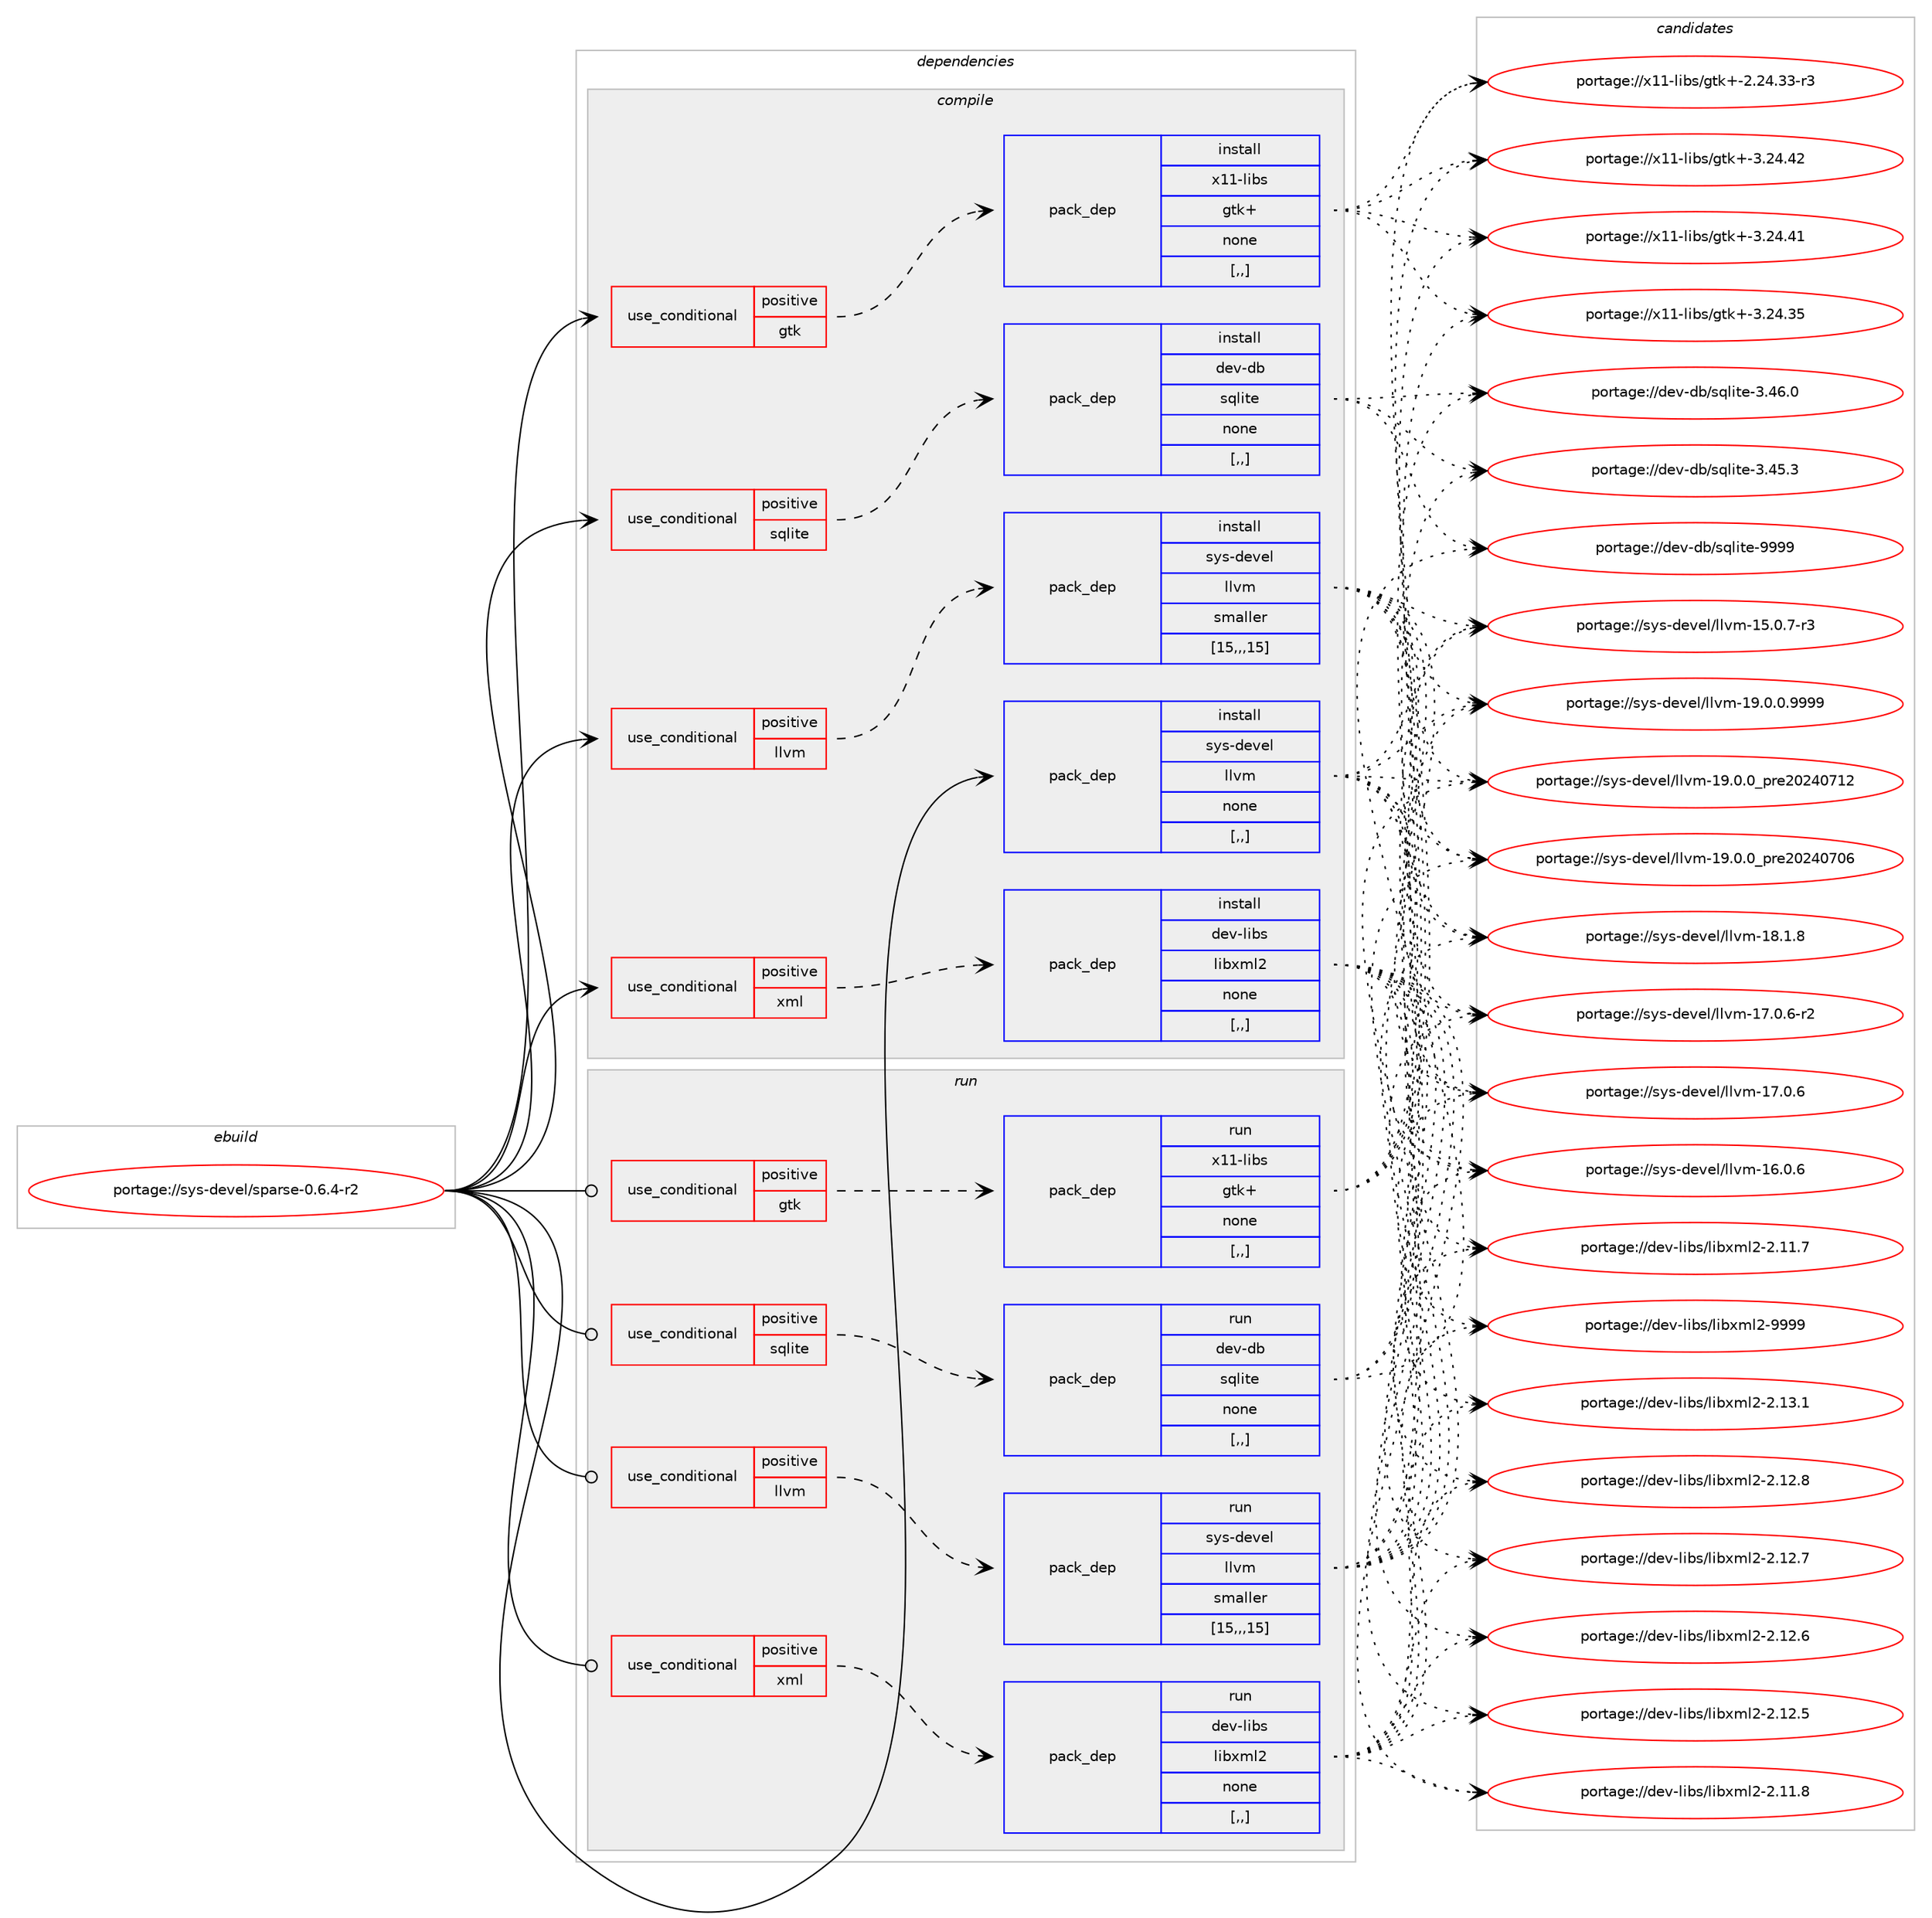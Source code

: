 digraph prolog {

# *************
# Graph options
# *************

newrank=true;
concentrate=true;
compound=true;
graph [rankdir=LR,fontname=Helvetica,fontsize=10,ranksep=1.5];#, ranksep=2.5, nodesep=0.2];
edge  [arrowhead=vee];
node  [fontname=Helvetica,fontsize=10];

# **********
# The ebuild
# **********

subgraph cluster_leftcol {
color=gray;
label=<<i>ebuild</i>>;
id [label="portage://sys-devel/sparse-0.6.4-r2", color=red, width=4, href="../sys-devel/sparse-0.6.4-r2.svg"];
}

# ****************
# The dependencies
# ****************

subgraph cluster_midcol {
color=gray;
label=<<i>dependencies</i>>;
subgraph cluster_compile {
fillcolor="#eeeeee";
style=filled;
label=<<i>compile</i>>;
subgraph cond115139 {
dependency432629 [label=<<TABLE BORDER="0" CELLBORDER="1" CELLSPACING="0" CELLPADDING="4"><TR><TD ROWSPAN="3" CELLPADDING="10">use_conditional</TD></TR><TR><TD>positive</TD></TR><TR><TD>gtk</TD></TR></TABLE>>, shape=none, color=red];
subgraph pack314509 {
dependency432630 [label=<<TABLE BORDER="0" CELLBORDER="1" CELLSPACING="0" CELLPADDING="4" WIDTH="220"><TR><TD ROWSPAN="6" CELLPADDING="30">pack_dep</TD></TR><TR><TD WIDTH="110">install</TD></TR><TR><TD>x11-libs</TD></TR><TR><TD>gtk+</TD></TR><TR><TD>none</TD></TR><TR><TD>[,,]</TD></TR></TABLE>>, shape=none, color=blue];
}
dependency432629:e -> dependency432630:w [weight=20,style="dashed",arrowhead="vee"];
}
id:e -> dependency432629:w [weight=20,style="solid",arrowhead="vee"];
subgraph cond115140 {
dependency432631 [label=<<TABLE BORDER="0" CELLBORDER="1" CELLSPACING="0" CELLPADDING="4"><TR><TD ROWSPAN="3" CELLPADDING="10">use_conditional</TD></TR><TR><TD>positive</TD></TR><TR><TD>llvm</TD></TR></TABLE>>, shape=none, color=red];
subgraph pack314510 {
dependency432632 [label=<<TABLE BORDER="0" CELLBORDER="1" CELLSPACING="0" CELLPADDING="4" WIDTH="220"><TR><TD ROWSPAN="6" CELLPADDING="30">pack_dep</TD></TR><TR><TD WIDTH="110">install</TD></TR><TR><TD>sys-devel</TD></TR><TR><TD>llvm</TD></TR><TR><TD>smaller</TD></TR><TR><TD>[15,,,15]</TD></TR></TABLE>>, shape=none, color=blue];
}
dependency432631:e -> dependency432632:w [weight=20,style="dashed",arrowhead="vee"];
}
id:e -> dependency432631:w [weight=20,style="solid",arrowhead="vee"];
subgraph cond115141 {
dependency432633 [label=<<TABLE BORDER="0" CELLBORDER="1" CELLSPACING="0" CELLPADDING="4"><TR><TD ROWSPAN="3" CELLPADDING="10">use_conditional</TD></TR><TR><TD>positive</TD></TR><TR><TD>sqlite</TD></TR></TABLE>>, shape=none, color=red];
subgraph pack314511 {
dependency432634 [label=<<TABLE BORDER="0" CELLBORDER="1" CELLSPACING="0" CELLPADDING="4" WIDTH="220"><TR><TD ROWSPAN="6" CELLPADDING="30">pack_dep</TD></TR><TR><TD WIDTH="110">install</TD></TR><TR><TD>dev-db</TD></TR><TR><TD>sqlite</TD></TR><TR><TD>none</TD></TR><TR><TD>[,,]</TD></TR></TABLE>>, shape=none, color=blue];
}
dependency432633:e -> dependency432634:w [weight=20,style="dashed",arrowhead="vee"];
}
id:e -> dependency432633:w [weight=20,style="solid",arrowhead="vee"];
subgraph cond115142 {
dependency432635 [label=<<TABLE BORDER="0" CELLBORDER="1" CELLSPACING="0" CELLPADDING="4"><TR><TD ROWSPAN="3" CELLPADDING="10">use_conditional</TD></TR><TR><TD>positive</TD></TR><TR><TD>xml</TD></TR></TABLE>>, shape=none, color=red];
subgraph pack314512 {
dependency432636 [label=<<TABLE BORDER="0" CELLBORDER="1" CELLSPACING="0" CELLPADDING="4" WIDTH="220"><TR><TD ROWSPAN="6" CELLPADDING="30">pack_dep</TD></TR><TR><TD WIDTH="110">install</TD></TR><TR><TD>dev-libs</TD></TR><TR><TD>libxml2</TD></TR><TR><TD>none</TD></TR><TR><TD>[,,]</TD></TR></TABLE>>, shape=none, color=blue];
}
dependency432635:e -> dependency432636:w [weight=20,style="dashed",arrowhead="vee"];
}
id:e -> dependency432635:w [weight=20,style="solid",arrowhead="vee"];
subgraph pack314513 {
dependency432637 [label=<<TABLE BORDER="0" CELLBORDER="1" CELLSPACING="0" CELLPADDING="4" WIDTH="220"><TR><TD ROWSPAN="6" CELLPADDING="30">pack_dep</TD></TR><TR><TD WIDTH="110">install</TD></TR><TR><TD>sys-devel</TD></TR><TR><TD>llvm</TD></TR><TR><TD>none</TD></TR><TR><TD>[,,]</TD></TR></TABLE>>, shape=none, color=blue];
}
id:e -> dependency432637:w [weight=20,style="solid",arrowhead="vee"];
}
subgraph cluster_compileandrun {
fillcolor="#eeeeee";
style=filled;
label=<<i>compile and run</i>>;
}
subgraph cluster_run {
fillcolor="#eeeeee";
style=filled;
label=<<i>run</i>>;
subgraph cond115143 {
dependency432638 [label=<<TABLE BORDER="0" CELLBORDER="1" CELLSPACING="0" CELLPADDING="4"><TR><TD ROWSPAN="3" CELLPADDING="10">use_conditional</TD></TR><TR><TD>positive</TD></TR><TR><TD>gtk</TD></TR></TABLE>>, shape=none, color=red];
subgraph pack314514 {
dependency432639 [label=<<TABLE BORDER="0" CELLBORDER="1" CELLSPACING="0" CELLPADDING="4" WIDTH="220"><TR><TD ROWSPAN="6" CELLPADDING="30">pack_dep</TD></TR><TR><TD WIDTH="110">run</TD></TR><TR><TD>x11-libs</TD></TR><TR><TD>gtk+</TD></TR><TR><TD>none</TD></TR><TR><TD>[,,]</TD></TR></TABLE>>, shape=none, color=blue];
}
dependency432638:e -> dependency432639:w [weight=20,style="dashed",arrowhead="vee"];
}
id:e -> dependency432638:w [weight=20,style="solid",arrowhead="odot"];
subgraph cond115144 {
dependency432640 [label=<<TABLE BORDER="0" CELLBORDER="1" CELLSPACING="0" CELLPADDING="4"><TR><TD ROWSPAN="3" CELLPADDING="10">use_conditional</TD></TR><TR><TD>positive</TD></TR><TR><TD>llvm</TD></TR></TABLE>>, shape=none, color=red];
subgraph pack314515 {
dependency432641 [label=<<TABLE BORDER="0" CELLBORDER="1" CELLSPACING="0" CELLPADDING="4" WIDTH="220"><TR><TD ROWSPAN="6" CELLPADDING="30">pack_dep</TD></TR><TR><TD WIDTH="110">run</TD></TR><TR><TD>sys-devel</TD></TR><TR><TD>llvm</TD></TR><TR><TD>smaller</TD></TR><TR><TD>[15,,,15]</TD></TR></TABLE>>, shape=none, color=blue];
}
dependency432640:e -> dependency432641:w [weight=20,style="dashed",arrowhead="vee"];
}
id:e -> dependency432640:w [weight=20,style="solid",arrowhead="odot"];
subgraph cond115145 {
dependency432642 [label=<<TABLE BORDER="0" CELLBORDER="1" CELLSPACING="0" CELLPADDING="4"><TR><TD ROWSPAN="3" CELLPADDING="10">use_conditional</TD></TR><TR><TD>positive</TD></TR><TR><TD>sqlite</TD></TR></TABLE>>, shape=none, color=red];
subgraph pack314516 {
dependency432643 [label=<<TABLE BORDER="0" CELLBORDER="1" CELLSPACING="0" CELLPADDING="4" WIDTH="220"><TR><TD ROWSPAN="6" CELLPADDING="30">pack_dep</TD></TR><TR><TD WIDTH="110">run</TD></TR><TR><TD>dev-db</TD></TR><TR><TD>sqlite</TD></TR><TR><TD>none</TD></TR><TR><TD>[,,]</TD></TR></TABLE>>, shape=none, color=blue];
}
dependency432642:e -> dependency432643:w [weight=20,style="dashed",arrowhead="vee"];
}
id:e -> dependency432642:w [weight=20,style="solid",arrowhead="odot"];
subgraph cond115146 {
dependency432644 [label=<<TABLE BORDER="0" CELLBORDER="1" CELLSPACING="0" CELLPADDING="4"><TR><TD ROWSPAN="3" CELLPADDING="10">use_conditional</TD></TR><TR><TD>positive</TD></TR><TR><TD>xml</TD></TR></TABLE>>, shape=none, color=red];
subgraph pack314517 {
dependency432645 [label=<<TABLE BORDER="0" CELLBORDER="1" CELLSPACING="0" CELLPADDING="4" WIDTH="220"><TR><TD ROWSPAN="6" CELLPADDING="30">pack_dep</TD></TR><TR><TD WIDTH="110">run</TD></TR><TR><TD>dev-libs</TD></TR><TR><TD>libxml2</TD></TR><TR><TD>none</TD></TR><TR><TD>[,,]</TD></TR></TABLE>>, shape=none, color=blue];
}
dependency432644:e -> dependency432645:w [weight=20,style="dashed",arrowhead="vee"];
}
id:e -> dependency432644:w [weight=20,style="solid",arrowhead="odot"];
}
}

# **************
# The candidates
# **************

subgraph cluster_choices {
rank=same;
color=gray;
label=<<i>candidates</i>>;

subgraph choice314509 {
color=black;
nodesep=1;
choice1204949451081059811547103116107434551465052465250 [label="portage://x11-libs/gtk+-3.24.42", color=red, width=4,href="../x11-libs/gtk+-3.24.42.svg"];
choice1204949451081059811547103116107434551465052465249 [label="portage://x11-libs/gtk+-3.24.41", color=red, width=4,href="../x11-libs/gtk+-3.24.41.svg"];
choice1204949451081059811547103116107434551465052465153 [label="portage://x11-libs/gtk+-3.24.35", color=red, width=4,href="../x11-libs/gtk+-3.24.35.svg"];
choice12049494510810598115471031161074345504650524651514511451 [label="portage://x11-libs/gtk+-2.24.33-r3", color=red, width=4,href="../x11-libs/gtk+-2.24.33-r3.svg"];
dependency432630:e -> choice1204949451081059811547103116107434551465052465250:w [style=dotted,weight="100"];
dependency432630:e -> choice1204949451081059811547103116107434551465052465249:w [style=dotted,weight="100"];
dependency432630:e -> choice1204949451081059811547103116107434551465052465153:w [style=dotted,weight="100"];
dependency432630:e -> choice12049494510810598115471031161074345504650524651514511451:w [style=dotted,weight="100"];
}
subgraph choice314510 {
color=black;
nodesep=1;
choice1151211154510010111810110847108108118109454957464846484657575757 [label="portage://sys-devel/llvm-19.0.0.9999", color=red, width=4,href="../sys-devel/llvm-19.0.0.9999.svg"];
choice115121115451001011181011084710810811810945495746484648951121141015048505248554950 [label="portage://sys-devel/llvm-19.0.0_pre20240712", color=red, width=4,href="../sys-devel/llvm-19.0.0_pre20240712.svg"];
choice115121115451001011181011084710810811810945495746484648951121141015048505248554854 [label="portage://sys-devel/llvm-19.0.0_pre20240706", color=red, width=4,href="../sys-devel/llvm-19.0.0_pre20240706.svg"];
choice115121115451001011181011084710810811810945495646494656 [label="portage://sys-devel/llvm-18.1.8", color=red, width=4,href="../sys-devel/llvm-18.1.8.svg"];
choice1151211154510010111810110847108108118109454955464846544511450 [label="portage://sys-devel/llvm-17.0.6-r2", color=red, width=4,href="../sys-devel/llvm-17.0.6-r2.svg"];
choice115121115451001011181011084710810811810945495546484654 [label="portage://sys-devel/llvm-17.0.6", color=red, width=4,href="../sys-devel/llvm-17.0.6.svg"];
choice115121115451001011181011084710810811810945495446484654 [label="portage://sys-devel/llvm-16.0.6", color=red, width=4,href="../sys-devel/llvm-16.0.6.svg"];
choice1151211154510010111810110847108108118109454953464846554511451 [label="portage://sys-devel/llvm-15.0.7-r3", color=red, width=4,href="../sys-devel/llvm-15.0.7-r3.svg"];
dependency432632:e -> choice1151211154510010111810110847108108118109454957464846484657575757:w [style=dotted,weight="100"];
dependency432632:e -> choice115121115451001011181011084710810811810945495746484648951121141015048505248554950:w [style=dotted,weight="100"];
dependency432632:e -> choice115121115451001011181011084710810811810945495746484648951121141015048505248554854:w [style=dotted,weight="100"];
dependency432632:e -> choice115121115451001011181011084710810811810945495646494656:w [style=dotted,weight="100"];
dependency432632:e -> choice1151211154510010111810110847108108118109454955464846544511450:w [style=dotted,weight="100"];
dependency432632:e -> choice115121115451001011181011084710810811810945495546484654:w [style=dotted,weight="100"];
dependency432632:e -> choice115121115451001011181011084710810811810945495446484654:w [style=dotted,weight="100"];
dependency432632:e -> choice1151211154510010111810110847108108118109454953464846554511451:w [style=dotted,weight="100"];
}
subgraph choice314511 {
color=black;
nodesep=1;
choice1001011184510098471151131081051161014557575757 [label="portage://dev-db/sqlite-9999", color=red, width=4,href="../dev-db/sqlite-9999.svg"];
choice10010111845100984711511310810511610145514652544648 [label="portage://dev-db/sqlite-3.46.0", color=red, width=4,href="../dev-db/sqlite-3.46.0.svg"];
choice10010111845100984711511310810511610145514652534651 [label="portage://dev-db/sqlite-3.45.3", color=red, width=4,href="../dev-db/sqlite-3.45.3.svg"];
dependency432634:e -> choice1001011184510098471151131081051161014557575757:w [style=dotted,weight="100"];
dependency432634:e -> choice10010111845100984711511310810511610145514652544648:w [style=dotted,weight="100"];
dependency432634:e -> choice10010111845100984711511310810511610145514652534651:w [style=dotted,weight="100"];
}
subgraph choice314512 {
color=black;
nodesep=1;
choice10010111845108105981154710810598120109108504557575757 [label="portage://dev-libs/libxml2-9999", color=red, width=4,href="../dev-libs/libxml2-9999.svg"];
choice100101118451081059811547108105981201091085045504649514649 [label="portage://dev-libs/libxml2-2.13.1", color=red, width=4,href="../dev-libs/libxml2-2.13.1.svg"];
choice100101118451081059811547108105981201091085045504649504656 [label="portage://dev-libs/libxml2-2.12.8", color=red, width=4,href="../dev-libs/libxml2-2.12.8.svg"];
choice100101118451081059811547108105981201091085045504649504655 [label="portage://dev-libs/libxml2-2.12.7", color=red, width=4,href="../dev-libs/libxml2-2.12.7.svg"];
choice100101118451081059811547108105981201091085045504649504654 [label="portage://dev-libs/libxml2-2.12.6", color=red, width=4,href="../dev-libs/libxml2-2.12.6.svg"];
choice100101118451081059811547108105981201091085045504649504653 [label="portage://dev-libs/libxml2-2.12.5", color=red, width=4,href="../dev-libs/libxml2-2.12.5.svg"];
choice100101118451081059811547108105981201091085045504649494656 [label="portage://dev-libs/libxml2-2.11.8", color=red, width=4,href="../dev-libs/libxml2-2.11.8.svg"];
choice100101118451081059811547108105981201091085045504649494655 [label="portage://dev-libs/libxml2-2.11.7", color=red, width=4,href="../dev-libs/libxml2-2.11.7.svg"];
dependency432636:e -> choice10010111845108105981154710810598120109108504557575757:w [style=dotted,weight="100"];
dependency432636:e -> choice100101118451081059811547108105981201091085045504649514649:w [style=dotted,weight="100"];
dependency432636:e -> choice100101118451081059811547108105981201091085045504649504656:w [style=dotted,weight="100"];
dependency432636:e -> choice100101118451081059811547108105981201091085045504649504655:w [style=dotted,weight="100"];
dependency432636:e -> choice100101118451081059811547108105981201091085045504649504654:w [style=dotted,weight="100"];
dependency432636:e -> choice100101118451081059811547108105981201091085045504649504653:w [style=dotted,weight="100"];
dependency432636:e -> choice100101118451081059811547108105981201091085045504649494656:w [style=dotted,weight="100"];
dependency432636:e -> choice100101118451081059811547108105981201091085045504649494655:w [style=dotted,weight="100"];
}
subgraph choice314513 {
color=black;
nodesep=1;
choice1151211154510010111810110847108108118109454957464846484657575757 [label="portage://sys-devel/llvm-19.0.0.9999", color=red, width=4,href="../sys-devel/llvm-19.0.0.9999.svg"];
choice115121115451001011181011084710810811810945495746484648951121141015048505248554950 [label="portage://sys-devel/llvm-19.0.0_pre20240712", color=red, width=4,href="../sys-devel/llvm-19.0.0_pre20240712.svg"];
choice115121115451001011181011084710810811810945495746484648951121141015048505248554854 [label="portage://sys-devel/llvm-19.0.0_pre20240706", color=red, width=4,href="../sys-devel/llvm-19.0.0_pre20240706.svg"];
choice115121115451001011181011084710810811810945495646494656 [label="portage://sys-devel/llvm-18.1.8", color=red, width=4,href="../sys-devel/llvm-18.1.8.svg"];
choice1151211154510010111810110847108108118109454955464846544511450 [label="portage://sys-devel/llvm-17.0.6-r2", color=red, width=4,href="../sys-devel/llvm-17.0.6-r2.svg"];
choice115121115451001011181011084710810811810945495546484654 [label="portage://sys-devel/llvm-17.0.6", color=red, width=4,href="../sys-devel/llvm-17.0.6.svg"];
choice115121115451001011181011084710810811810945495446484654 [label="portage://sys-devel/llvm-16.0.6", color=red, width=4,href="../sys-devel/llvm-16.0.6.svg"];
choice1151211154510010111810110847108108118109454953464846554511451 [label="portage://sys-devel/llvm-15.0.7-r3", color=red, width=4,href="../sys-devel/llvm-15.0.7-r3.svg"];
dependency432637:e -> choice1151211154510010111810110847108108118109454957464846484657575757:w [style=dotted,weight="100"];
dependency432637:e -> choice115121115451001011181011084710810811810945495746484648951121141015048505248554950:w [style=dotted,weight="100"];
dependency432637:e -> choice115121115451001011181011084710810811810945495746484648951121141015048505248554854:w [style=dotted,weight="100"];
dependency432637:e -> choice115121115451001011181011084710810811810945495646494656:w [style=dotted,weight="100"];
dependency432637:e -> choice1151211154510010111810110847108108118109454955464846544511450:w [style=dotted,weight="100"];
dependency432637:e -> choice115121115451001011181011084710810811810945495546484654:w [style=dotted,weight="100"];
dependency432637:e -> choice115121115451001011181011084710810811810945495446484654:w [style=dotted,weight="100"];
dependency432637:e -> choice1151211154510010111810110847108108118109454953464846554511451:w [style=dotted,weight="100"];
}
subgraph choice314514 {
color=black;
nodesep=1;
choice1204949451081059811547103116107434551465052465250 [label="portage://x11-libs/gtk+-3.24.42", color=red, width=4,href="../x11-libs/gtk+-3.24.42.svg"];
choice1204949451081059811547103116107434551465052465249 [label="portage://x11-libs/gtk+-3.24.41", color=red, width=4,href="../x11-libs/gtk+-3.24.41.svg"];
choice1204949451081059811547103116107434551465052465153 [label="portage://x11-libs/gtk+-3.24.35", color=red, width=4,href="../x11-libs/gtk+-3.24.35.svg"];
choice12049494510810598115471031161074345504650524651514511451 [label="portage://x11-libs/gtk+-2.24.33-r3", color=red, width=4,href="../x11-libs/gtk+-2.24.33-r3.svg"];
dependency432639:e -> choice1204949451081059811547103116107434551465052465250:w [style=dotted,weight="100"];
dependency432639:e -> choice1204949451081059811547103116107434551465052465249:w [style=dotted,weight="100"];
dependency432639:e -> choice1204949451081059811547103116107434551465052465153:w [style=dotted,weight="100"];
dependency432639:e -> choice12049494510810598115471031161074345504650524651514511451:w [style=dotted,weight="100"];
}
subgraph choice314515 {
color=black;
nodesep=1;
choice1151211154510010111810110847108108118109454957464846484657575757 [label="portage://sys-devel/llvm-19.0.0.9999", color=red, width=4,href="../sys-devel/llvm-19.0.0.9999.svg"];
choice115121115451001011181011084710810811810945495746484648951121141015048505248554950 [label="portage://sys-devel/llvm-19.0.0_pre20240712", color=red, width=4,href="../sys-devel/llvm-19.0.0_pre20240712.svg"];
choice115121115451001011181011084710810811810945495746484648951121141015048505248554854 [label="portage://sys-devel/llvm-19.0.0_pre20240706", color=red, width=4,href="../sys-devel/llvm-19.0.0_pre20240706.svg"];
choice115121115451001011181011084710810811810945495646494656 [label="portage://sys-devel/llvm-18.1.8", color=red, width=4,href="../sys-devel/llvm-18.1.8.svg"];
choice1151211154510010111810110847108108118109454955464846544511450 [label="portage://sys-devel/llvm-17.0.6-r2", color=red, width=4,href="../sys-devel/llvm-17.0.6-r2.svg"];
choice115121115451001011181011084710810811810945495546484654 [label="portage://sys-devel/llvm-17.0.6", color=red, width=4,href="../sys-devel/llvm-17.0.6.svg"];
choice115121115451001011181011084710810811810945495446484654 [label="portage://sys-devel/llvm-16.0.6", color=red, width=4,href="../sys-devel/llvm-16.0.6.svg"];
choice1151211154510010111810110847108108118109454953464846554511451 [label="portage://sys-devel/llvm-15.0.7-r3", color=red, width=4,href="../sys-devel/llvm-15.0.7-r3.svg"];
dependency432641:e -> choice1151211154510010111810110847108108118109454957464846484657575757:w [style=dotted,weight="100"];
dependency432641:e -> choice115121115451001011181011084710810811810945495746484648951121141015048505248554950:w [style=dotted,weight="100"];
dependency432641:e -> choice115121115451001011181011084710810811810945495746484648951121141015048505248554854:w [style=dotted,weight="100"];
dependency432641:e -> choice115121115451001011181011084710810811810945495646494656:w [style=dotted,weight="100"];
dependency432641:e -> choice1151211154510010111810110847108108118109454955464846544511450:w [style=dotted,weight="100"];
dependency432641:e -> choice115121115451001011181011084710810811810945495546484654:w [style=dotted,weight="100"];
dependency432641:e -> choice115121115451001011181011084710810811810945495446484654:w [style=dotted,weight="100"];
dependency432641:e -> choice1151211154510010111810110847108108118109454953464846554511451:w [style=dotted,weight="100"];
}
subgraph choice314516 {
color=black;
nodesep=1;
choice1001011184510098471151131081051161014557575757 [label="portage://dev-db/sqlite-9999", color=red, width=4,href="../dev-db/sqlite-9999.svg"];
choice10010111845100984711511310810511610145514652544648 [label="portage://dev-db/sqlite-3.46.0", color=red, width=4,href="../dev-db/sqlite-3.46.0.svg"];
choice10010111845100984711511310810511610145514652534651 [label="portage://dev-db/sqlite-3.45.3", color=red, width=4,href="../dev-db/sqlite-3.45.3.svg"];
dependency432643:e -> choice1001011184510098471151131081051161014557575757:w [style=dotted,weight="100"];
dependency432643:e -> choice10010111845100984711511310810511610145514652544648:w [style=dotted,weight="100"];
dependency432643:e -> choice10010111845100984711511310810511610145514652534651:w [style=dotted,weight="100"];
}
subgraph choice314517 {
color=black;
nodesep=1;
choice10010111845108105981154710810598120109108504557575757 [label="portage://dev-libs/libxml2-9999", color=red, width=4,href="../dev-libs/libxml2-9999.svg"];
choice100101118451081059811547108105981201091085045504649514649 [label="portage://dev-libs/libxml2-2.13.1", color=red, width=4,href="../dev-libs/libxml2-2.13.1.svg"];
choice100101118451081059811547108105981201091085045504649504656 [label="portage://dev-libs/libxml2-2.12.8", color=red, width=4,href="../dev-libs/libxml2-2.12.8.svg"];
choice100101118451081059811547108105981201091085045504649504655 [label="portage://dev-libs/libxml2-2.12.7", color=red, width=4,href="../dev-libs/libxml2-2.12.7.svg"];
choice100101118451081059811547108105981201091085045504649504654 [label="portage://dev-libs/libxml2-2.12.6", color=red, width=4,href="../dev-libs/libxml2-2.12.6.svg"];
choice100101118451081059811547108105981201091085045504649504653 [label="portage://dev-libs/libxml2-2.12.5", color=red, width=4,href="../dev-libs/libxml2-2.12.5.svg"];
choice100101118451081059811547108105981201091085045504649494656 [label="portage://dev-libs/libxml2-2.11.8", color=red, width=4,href="../dev-libs/libxml2-2.11.8.svg"];
choice100101118451081059811547108105981201091085045504649494655 [label="portage://dev-libs/libxml2-2.11.7", color=red, width=4,href="../dev-libs/libxml2-2.11.7.svg"];
dependency432645:e -> choice10010111845108105981154710810598120109108504557575757:w [style=dotted,weight="100"];
dependency432645:e -> choice100101118451081059811547108105981201091085045504649514649:w [style=dotted,weight="100"];
dependency432645:e -> choice100101118451081059811547108105981201091085045504649504656:w [style=dotted,weight="100"];
dependency432645:e -> choice100101118451081059811547108105981201091085045504649504655:w [style=dotted,weight="100"];
dependency432645:e -> choice100101118451081059811547108105981201091085045504649504654:w [style=dotted,weight="100"];
dependency432645:e -> choice100101118451081059811547108105981201091085045504649504653:w [style=dotted,weight="100"];
dependency432645:e -> choice100101118451081059811547108105981201091085045504649494656:w [style=dotted,weight="100"];
dependency432645:e -> choice100101118451081059811547108105981201091085045504649494655:w [style=dotted,weight="100"];
}
}

}
